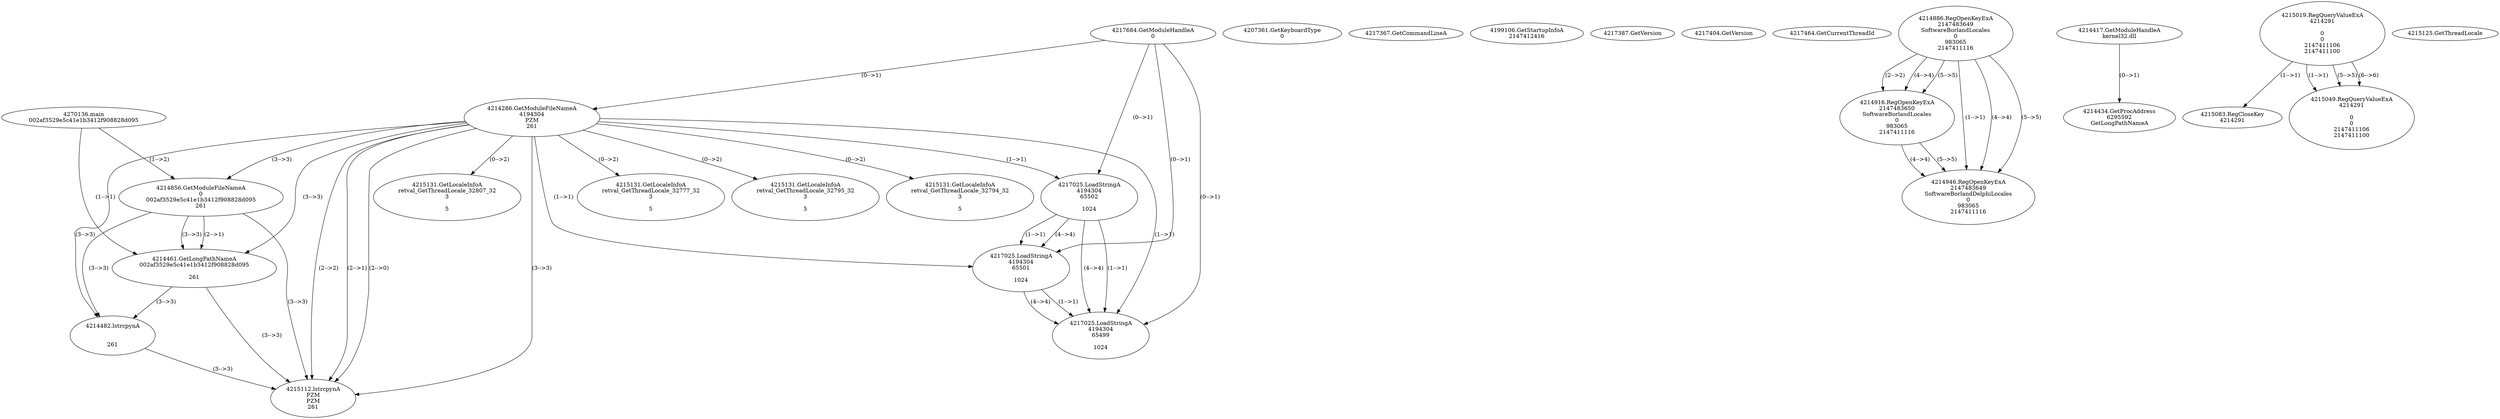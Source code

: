 // Global SCDG with merge call
digraph {
	0 [label="4270136.main
002af3529e5c41e1b3412f908828d095"]
	1 [label="4217684.GetModuleHandleA
0"]
	2 [label="4207361.GetKeyboardType
0"]
	3 [label="4217367.GetCommandLineA
"]
	4 [label="4199106.GetStartupInfoA
2147412416"]
	5 [label="4217387.GetVersion
"]
	6 [label="4217404.GetVersion
"]
	7 [label="4217464.GetCurrentThreadId
"]
	8 [label="4214286.GetModuleFileNameA
4194304
PZM
261"]
	1 -> 8 [label="(0-->1)"]
	9 [label="4214856.GetModuleFileNameA
0
002af3529e5c41e1b3412f908828d095
261"]
	0 -> 9 [label="(1-->2)"]
	8 -> 9 [label="(3-->3)"]
	10 [label="4214886.RegOpenKeyExA
2147483649
Software\Borland\Locales
0
983065
2147411116"]
	11 [label="4214417.GetModuleHandleA
kernel32.dll"]
	12 [label="4214434.GetProcAddress
6295592
GetLongPathNameA"]
	11 -> 12 [label="(0-->1)"]
	13 [label="4214461.GetLongPathNameA
002af3529e5c41e1b3412f908828d095

261"]
	0 -> 13 [label="(1-->1)"]
	9 -> 13 [label="(2-->1)"]
	8 -> 13 [label="(3-->3)"]
	9 -> 13 [label="(3-->3)"]
	14 [label="4214482.lstrcpynA


261"]
	8 -> 14 [label="(3-->3)"]
	9 -> 14 [label="(3-->3)"]
	13 -> 14 [label="(3-->3)"]
	15 [label="4215019.RegQueryValueExA
4214291

0
0
2147411106
2147411100"]
	16 [label="4215083.RegCloseKey
4214291"]
	15 -> 16 [label="(1-->1)"]
	17 [label="4215112.lstrcpynA
PZM
PZM
261"]
	8 -> 17 [label="(2-->1)"]
	8 -> 17 [label="(2-->2)"]
	8 -> 17 [label="(3-->3)"]
	9 -> 17 [label="(3-->3)"]
	13 -> 17 [label="(3-->3)"]
	14 -> 17 [label="(3-->3)"]
	8 -> 17 [label="(2-->0)"]
	18 [label="4215125.GetThreadLocale
"]
	19 [label="4215131.GetLocaleInfoA
retval_GetThreadLocale_32794_32
3

5"]
	8 -> 19 [label="(0-->2)"]
	20 [label="4217025.LoadStringA
4194304
65502

1024"]
	1 -> 20 [label="(0-->1)"]
	8 -> 20 [label="(1-->1)"]
	21 [label="4214916.RegOpenKeyExA
2147483650
Software\Borland\Locales
0
983065
2147411116"]
	10 -> 21 [label="(2-->2)"]
	10 -> 21 [label="(4-->4)"]
	10 -> 21 [label="(5-->5)"]
	22 [label="4215131.GetLocaleInfoA
retval_GetThreadLocale_32807_32
3

5"]
	8 -> 22 [label="(0-->2)"]
	23 [label="4217025.LoadStringA
4194304
65501

1024"]
	1 -> 23 [label="(0-->1)"]
	8 -> 23 [label="(1-->1)"]
	20 -> 23 [label="(1-->1)"]
	20 -> 23 [label="(4-->4)"]
	24 [label="4214946.RegOpenKeyExA
2147483649
Software\Borland\Delphi\Locales
0
983065
2147411116"]
	10 -> 24 [label="(1-->1)"]
	10 -> 24 [label="(4-->4)"]
	21 -> 24 [label="(4-->4)"]
	10 -> 24 [label="(5-->5)"]
	21 -> 24 [label="(5-->5)"]
	25 [label="4215131.GetLocaleInfoA
retval_GetThreadLocale_32777_32
3

5"]
	8 -> 25 [label="(0-->2)"]
	26 [label="4215049.RegQueryValueExA
4214291

0
0
2147411106
2147411100"]
	15 -> 26 [label="(1-->1)"]
	15 -> 26 [label="(5-->5)"]
	15 -> 26 [label="(6-->6)"]
	27 [label="4215131.GetLocaleInfoA
retval_GetThreadLocale_32795_32
3

5"]
	8 -> 27 [label="(0-->2)"]
	28 [label="4217025.LoadStringA
4194304
65499

1024"]
	1 -> 28 [label="(0-->1)"]
	8 -> 28 [label="(1-->1)"]
	20 -> 28 [label="(1-->1)"]
	23 -> 28 [label="(1-->1)"]
	20 -> 28 [label="(4-->4)"]
	23 -> 28 [label="(4-->4)"]
}
